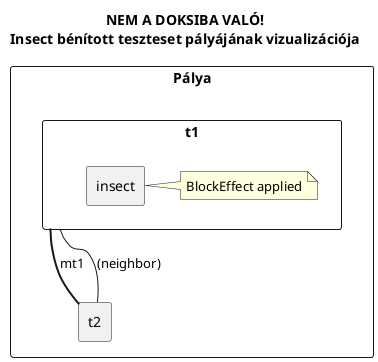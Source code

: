 @startuml ill_test_insect_moveToTecton

title NEM A DOKSIBA VALÓ!\nInsect bénított teszteset pályájának vizualizációja
' ~Tamás

rectangle Pálya {
	rectangle t1 {
		rectangle insect
		note right: BlockEffect applied
	}

	rectangle t2
}

t1 -- t2: (neighbor)
t1 = t2: mt1

@enduml